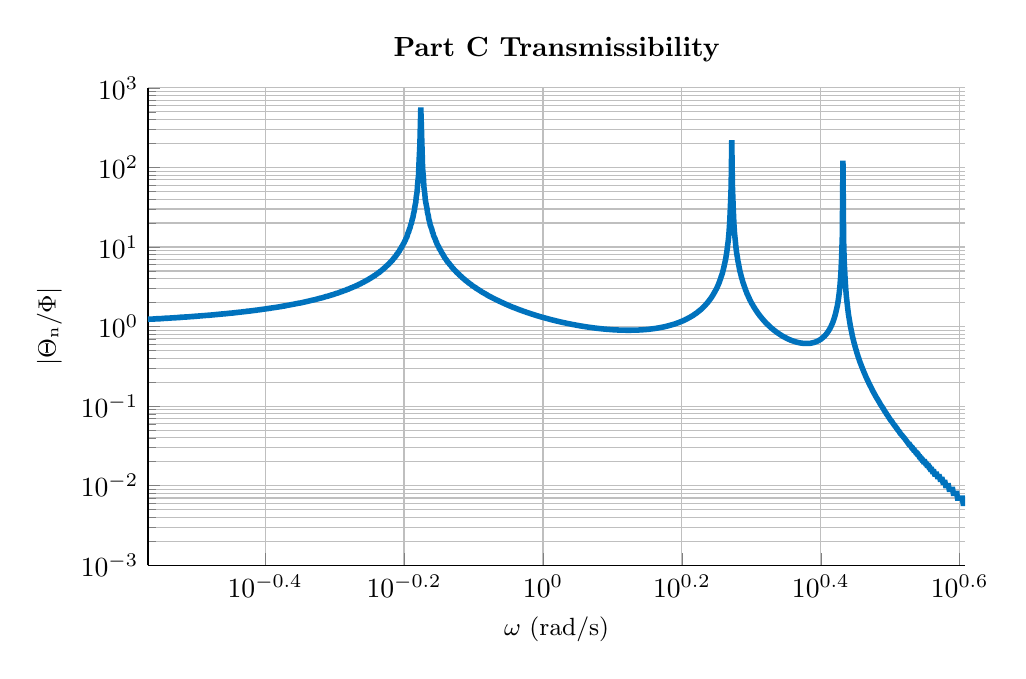 % This file was created by matlab2tikz.
%
\definecolor{mycolor1}{rgb}{0.0,0.447,0.741}%
%
\begin{tikzpicture}

\begin{axis}[%
width=0.856\textwidth,
height=0.5\textwidth,
at={(0\textwidth,0\textwidth)},
scale only axis,
xmode=log,
xmin=0.27,
xmax=4.054,
xminorticks=true,
xlabel style={font=\color{white!15!black}},
xlabel={$\omega\text{ (rad/s)}$},
ymode=log,
ymin=0.001,
ymax=1000,
yminorticks=true,
ylabel style={font=\color{white!15!black}},
ylabel={$\text{$|$}\Theta{}_\text{n}\text{/}\Phi\text{$|$}$},
axis background/.style={fill=white},
title style={font=\bfseries},
title={Part C Transmissibility},
axis x line*=bottom,
axis y line*=left,
xmajorgrids,
xminorgrids,
ymajorgrids,
yminorgrids,
ylabel style={font=\small},
xlabel style={font=\small}
]
\addplot [color=mycolor1, line width=2.0pt, forget plot]
  table[row sep=crcr]{%
0.27	1.235\\
0.271	1.236\\
0.272	1.237\\
0.272	1.239\\
0.273	1.24\\
0.273	1.241\\
0.274	1.243\\
0.275	1.244\\
0.275	1.245\\
0.276	1.247\\
0.277	1.248\\
0.277	1.249\\
0.278	1.251\\
0.279	1.252\\
0.279	1.254\\
0.28	1.255\\
0.28	1.257\\
0.281	1.258\\
0.282	1.259\\
0.282	1.261\\
0.283	1.262\\
0.284	1.264\\
0.284	1.265\\
0.285	1.267\\
0.286	1.268\\
0.286	1.27\\
0.287	1.271\\
0.288	1.273\\
0.288	1.275\\
0.289	1.276\\
0.29	1.278\\
0.29	1.279\\
0.291	1.281\\
0.292	1.282\\
0.292	1.284\\
0.293	1.286\\
0.294	1.287\\
0.294	1.289\\
0.295	1.291\\
0.296	1.292\\
0.296	1.294\\
0.297	1.296\\
0.298	1.297\\
0.298	1.299\\
0.299	1.301\\
0.3	1.303\\
0.3	1.304\\
0.301	1.306\\
0.302	1.308\\
0.303	1.31\\
0.303	1.312\\
0.304	1.313\\
0.305	1.315\\
0.305	1.317\\
0.306	1.319\\
0.307	1.321\\
0.307	1.323\\
0.308	1.325\\
0.309	1.326\\
0.31	1.328\\
0.31	1.33\\
0.311	1.332\\
0.312	1.334\\
0.312	1.336\\
0.313	1.338\\
0.314	1.34\\
0.315	1.342\\
0.315	1.344\\
0.316	1.346\\
0.317	1.348\\
0.318	1.351\\
0.318	1.353\\
0.319	1.355\\
0.32	1.357\\
0.321	1.359\\
0.321	1.361\\
0.322	1.363\\
0.323	1.366\\
0.323	1.368\\
0.324	1.37\\
0.325	1.372\\
0.326	1.375\\
0.326	1.377\\
0.327	1.379\\
0.328	1.382\\
0.329	1.384\\
0.329	1.386\\
0.33	1.389\\
0.331	1.391\\
0.332	1.393\\
0.333	1.396\\
0.333	1.398\\
0.334	1.401\\
0.335	1.403\\
0.336	1.406\\
0.336	1.408\\
0.337	1.411\\
0.338	1.413\\
0.339	1.416\\
0.339	1.419\\
0.34	1.421\\
0.341	1.424\\
0.342	1.426\\
0.343	1.429\\
0.343	1.432\\
0.344	1.435\\
0.345	1.437\\
0.346	1.44\\
0.347	1.443\\
0.347	1.446\\
0.348	1.449\\
0.349	1.451\\
0.35	1.454\\
0.351	1.457\\
0.351	1.46\\
0.352	1.463\\
0.353	1.466\\
0.354	1.469\\
0.355	1.472\\
0.355	1.475\\
0.356	1.478\\
0.357	1.481\\
0.358	1.485\\
0.359	1.488\\
0.36	1.491\\
0.36	1.494\\
0.361	1.497\\
0.362	1.501\\
0.363	1.504\\
0.364	1.507\\
0.365	1.511\\
0.365	1.514\\
0.366	1.517\\
0.367	1.521\\
0.368	1.524\\
0.369	1.528\\
0.37	1.531\\
0.371	1.535\\
0.371	1.538\\
0.372	1.542\\
0.373	1.546\\
0.374	1.549\\
0.375	1.553\\
0.376	1.557\\
0.377	1.561\\
0.377	1.565\\
0.378	1.568\\
0.379	1.572\\
0.38	1.576\\
0.381	1.58\\
0.382	1.584\\
0.383	1.588\\
0.384	1.592\\
0.384	1.596\\
0.385	1.601\\
0.386	1.605\\
0.387	1.609\\
0.388	1.613\\
0.389	1.618\\
0.39	1.622\\
0.391	1.626\\
0.392	1.631\\
0.392	1.635\\
0.393	1.64\\
0.394	1.644\\
0.395	1.649\\
0.396	1.654\\
0.397	1.658\\
0.398	1.663\\
0.399	1.668\\
0.4	1.673\\
0.401	1.678\\
0.402	1.683\\
0.403	1.688\\
0.403	1.693\\
0.404	1.698\\
0.405	1.703\\
0.406	1.708\\
0.407	1.713\\
0.408	1.718\\
0.409	1.724\\
0.41	1.729\\
0.411	1.735\\
0.412	1.74\\
0.413	1.746\\
0.414	1.751\\
0.415	1.757\\
0.416	1.763\\
0.417	1.769\\
0.418	1.775\\
0.419	1.78\\
0.42	1.786\\
0.421	1.793\\
0.422	1.799\\
0.423	1.805\\
0.423	1.811\\
0.424	1.817\\
0.425	1.824\\
0.426	1.83\\
0.427	1.837\\
0.428	1.843\\
0.429	1.85\\
0.43	1.857\\
0.431	1.864\\
0.432	1.871\\
0.433	1.878\\
0.434	1.885\\
0.435	1.892\\
0.436	1.899\\
0.437	1.906\\
0.438	1.914\\
0.439	1.921\\
0.44	1.929\\
0.441	1.937\\
0.442	1.944\\
0.443	1.952\\
0.444	1.96\\
0.445	1.968\\
0.447	1.976\\
0.448	1.985\\
0.449	1.993\\
0.45	2.001\\
0.451	2.01\\
0.452	2.019\\
0.453	2.027\\
0.454	2.036\\
0.455	2.045\\
0.456	2.054\\
0.457	2.064\\
0.458	2.073\\
0.459	2.082\\
0.46	2.092\\
0.461	2.102\\
0.462	2.112\\
0.463	2.122\\
0.464	2.132\\
0.465	2.142\\
0.466	2.152\\
0.468	2.163\\
0.469	2.174\\
0.47	2.184\\
0.471	2.195\\
0.472	2.206\\
0.473	2.218\\
0.474	2.229\\
0.475	2.241\\
0.476	2.252\\
0.477	2.264\\
0.478	2.276\\
0.48	2.289\\
0.481	2.301\\
0.482	2.314\\
0.483	2.327\\
0.484	2.34\\
0.485	2.353\\
0.486	2.366\\
0.487	2.38\\
0.488	2.394\\
0.49	2.408\\
0.491	2.422\\
0.492	2.436\\
0.493	2.451\\
0.494	2.466\\
0.495	2.481\\
0.496	2.497\\
0.498	2.512\\
0.499	2.528\\
0.5	2.545\\
0.501	2.561\\
0.502	2.578\\
0.503	2.595\\
0.504	2.612\\
0.506	2.63\\
0.507	2.648\\
0.508	2.666\\
0.509	2.684\\
0.51	2.703\\
0.511	2.722\\
0.513	2.742\\
0.514	2.762\\
0.515	2.782\\
0.516	2.803\\
0.517	2.824\\
0.519	2.845\\
0.52	2.867\\
0.521	2.889\\
0.522	2.912\\
0.523	2.935\\
0.525	2.959\\
0.526	2.983\\
0.527	3.007\\
0.528	3.032\\
0.529	3.058\\
0.531	3.084\\
0.532	3.11\\
0.533	3.137\\
0.534	3.165\\
0.536	3.193\\
0.537	3.222\\
0.538	3.252\\
0.539	3.282\\
0.541	3.313\\
0.542	3.344\\
0.543	3.377\\
0.544	3.41\\
0.546	3.443\\
0.547	3.478\\
0.548	3.513\\
0.549	3.55\\
0.551	3.587\\
0.552	3.625\\
0.553	3.664\\
0.554	3.704\\
0.556	3.745\\
0.557	3.787\\
0.558	3.83\\
0.56	3.874\\
0.561	3.92\\
0.562	3.967\\
0.563	4.015\\
0.565	4.064\\
0.566	4.115\\
0.567	4.167\\
0.569	4.221\\
0.57	4.276\\
0.571	4.333\\
0.573	4.392\\
0.574	4.453\\
0.575	4.515\\
0.577	4.58\\
0.578	4.646\\
0.579	4.715\\
0.581	4.786\\
0.582	4.859\\
0.583	4.935\\
0.585	5.014\\
0.586	5.096\\
0.587	5.18\\
0.589	5.268\\
0.59	5.358\\
0.591	5.453\\
0.593	5.551\\
0.594	5.653\\
0.595	5.759\\
0.597	5.87\\
0.598	5.985\\
0.6	6.105\\
0.601	6.231\\
0.602	6.362\\
0.604	6.499\\
0.605	6.643\\
0.607	6.794\\
0.608	6.952\\
0.609	7.119\\
0.611	7.294\\
0.612	7.479\\
0.614	7.673\\
0.615	7.879\\
0.616	8.097\\
0.618	8.328\\
0.619	8.573\\
0.621	8.834\\
0.622	9.112\\
0.623	9.41\\
0.625	9.728\\
0.626	10.069\\
0.628	10.437\\
0.629	10.833\\
0.631	11.262\\
0.632	11.728\\
0.634	12.236\\
0.635	12.791\\
0.637	13.401\\
0.638	14.074\\
0.639	14.821\\
0.641	15.654\\
0.642	16.588\\
0.644	17.644\\
0.645	18.848\\
0.647	20.232\\
0.648	21.84\\
0.65	23.732\\
0.651	25.988\\
0.653	28.728\\
0.654	32.122\\
0.656	36.44\\
0.657	42.114\\
0.659	49.902\\
0.66	61.253\\
0.662	79.322\\
0.663	112.499\\
0.665	192.462\\
0.667	567.127\\
0.668	363.286\\
0.67	156.888\\
0.671	98.779\\
0.673	71.91\\
0.674	56.474\\
0.676	46.464\\
0.677	39.45\\
0.679	34.262\\
0.681	30.27\\
0.682	27.104\\
0.684	24.531\\
0.685	22.399\\
0.687	20.604\\
0.688	19.072\\
0.69	17.748\\
0.692	16.594\\
0.693	15.578\\
0.695	14.678\\
0.696	13.874\\
0.698	13.151\\
0.7	12.499\\
0.701	11.907\\
0.703	11.367\\
0.704	10.873\\
0.706	10.42\\
0.708	10.001\\
0.709	9.614\\
0.711	9.255\\
0.713	8.921\\
0.714	8.61\\
0.716	8.319\\
0.718	8.046\\
0.719	7.791\\
0.721	7.55\\
0.722	7.323\\
0.724	7.11\\
0.726	6.907\\
0.727	6.716\\
0.729	6.534\\
0.731	6.362\\
0.733	6.198\\
0.734	6.043\\
0.736	5.894\\
0.738	5.752\\
0.739	5.617\\
0.741	5.488\\
0.743	5.364\\
0.744	5.245\\
0.746	5.132\\
0.748	5.023\\
0.75	4.918\\
0.751	4.817\\
0.753	4.721\\
0.755	4.628\\
0.757	4.538\\
0.758	4.451\\
0.76	4.368\\
0.762	4.288\\
0.764	4.21\\
0.765	4.135\\
0.767	4.062\\
0.769	3.992\\
0.771	3.924\\
0.772	3.859\\
0.774	3.795\\
0.776	3.733\\
0.778	3.673\\
0.78	3.615\\
0.781	3.559\\
0.783	3.504\\
0.785	3.451\\
0.787	3.4\\
0.789	3.349\\
0.79	3.301\\
0.792	3.253\\
0.794	3.207\\
0.796	3.162\\
0.798	3.118\\
0.8	3.076\\
0.801	3.034\\
0.803	2.994\\
0.805	2.954\\
0.807	2.916\\
0.809	2.878\\
0.811	2.842\\
0.813	2.806\\
0.814	2.771\\
0.816	2.737\\
0.818	2.703\\
0.82	2.671\\
0.822	2.639\\
0.824	2.608\\
0.826	2.578\\
0.828	2.548\\
0.83	2.519\\
0.831	2.49\\
0.833	2.462\\
0.835	2.435\\
0.837	2.408\\
0.839	2.382\\
0.841	2.357\\
0.843	2.332\\
0.845	2.307\\
0.847	2.283\\
0.849	2.259\\
0.851	2.236\\
0.853	2.214\\
0.855	2.191\\
0.857	2.169\\
0.859	2.148\\
0.861	2.127\\
0.863	2.107\\
0.865	2.086\\
0.867	2.066\\
0.869	2.047\\
0.871	2.028\\
0.873	2.009\\
0.875	1.991\\
0.877	1.973\\
0.879	1.955\\
0.881	1.937\\
0.883	1.92\\
0.885	1.903\\
0.887	1.887\\
0.889	1.87\\
0.891	1.854\\
0.893	1.839\\
0.895	1.823\\
0.897	1.808\\
0.899	1.793\\
0.901	1.778\\
0.903	1.764\\
0.905	1.749\\
0.907	1.735\\
0.91	1.722\\
0.912	1.708\\
0.914	1.695\\
0.916	1.682\\
0.918	1.669\\
0.92	1.656\\
0.922	1.643\\
0.924	1.631\\
0.926	1.619\\
0.929	1.607\\
0.931	1.595\\
0.933	1.583\\
0.935	1.572\\
0.937	1.561\\
0.939	1.55\\
0.942	1.539\\
0.944	1.528\\
0.946	1.517\\
0.948	1.507\\
0.95	1.497\\
0.952	1.487\\
0.955	1.477\\
0.957	1.467\\
0.959	1.457\\
0.961	1.447\\
0.963	1.438\\
0.966	1.429\\
0.968	1.42\\
0.97	1.411\\
0.972	1.402\\
0.975	1.393\\
0.977	1.384\\
0.979	1.376\\
0.981	1.367\\
0.984	1.359\\
0.986	1.351\\
0.988	1.343\\
0.99	1.335\\
0.993	1.327\\
0.995	1.319\\
0.997	1.312\\
1.0	1.304\\
1.002	1.297\\
1.004	1.289\\
1.007	1.282\\
1.009	1.275\\
1.011	1.268\\
1.014	1.261\\
1.016	1.254\\
1.018	1.247\\
1.021	1.241\\
1.023	1.234\\
1.025	1.228\\
1.028	1.221\\
1.03	1.215\\
1.032	1.209\\
1.035	1.203\\
1.037	1.197\\
1.04	1.191\\
1.042	1.185\\
1.044	1.179\\
1.047	1.173\\
1.049	1.168\\
1.052	1.162\\
1.054	1.157\\
1.056	1.151\\
1.059	1.146\\
1.061	1.141\\
1.064	1.135\\
1.066	1.13\\
1.069	1.125\\
1.071	1.12\\
1.074	1.115\\
1.076	1.111\\
1.079	1.106\\
1.081	1.101\\
1.084	1.096\\
1.086	1.092\\
1.089	1.087\\
1.091	1.083\\
1.094	1.079\\
1.096	1.074\\
1.099	1.07\\
1.101	1.066\\
1.104	1.062\\
1.106	1.058\\
1.109	1.054\\
1.111	1.05\\
1.114	1.046\\
1.116	1.042\\
1.119	1.038\\
1.122	1.034\\
1.124	1.031\\
1.127	1.027\\
1.129	1.023\\
1.132	1.02\\
1.135	1.016\\
1.137	1.013\\
1.14	1.01\\
1.142	1.006\\
1.145	1.003\\
1.148	1.0\\
1.15	0.997\\
1.153	0.994\\
1.156	0.991\\
1.158	0.988\\
1.161	0.985\\
1.164	0.982\\
1.166	0.979\\
1.169	0.976\\
1.172	0.974\\
1.174	0.971\\
1.177	0.968\\
1.18	0.966\\
1.183	0.963\\
1.185	0.961\\
1.188	0.958\\
1.191	0.956\\
1.194	0.954\\
1.196	0.951\\
1.199	0.949\\
1.202	0.947\\
1.205	0.945\\
1.207	0.943\\
1.21	0.941\\
1.213	0.939\\
1.216	0.937\\
1.219	0.935\\
1.221	0.933\\
1.224	0.931\\
1.227	0.93\\
1.23	0.928\\
1.233	0.926\\
1.235	0.925\\
1.238	0.923\\
1.241	0.921\\
1.244	0.92\\
1.247	0.919\\
1.25	0.917\\
1.253	0.916\\
1.256	0.915\\
1.258	0.913\\
1.261	0.912\\
1.264	0.911\\
1.267	0.91\\
1.27	0.909\\
1.273	0.908\\
1.276	0.907\\
1.279	0.906\\
1.282	0.905\\
1.285	0.905\\
1.288	0.904\\
1.291	0.903\\
1.294	0.902\\
1.297	0.902\\
1.3	0.901\\
1.303	0.901\\
1.306	0.9\\
1.309	0.9\\
1.312	0.9\\
1.315	0.899\\
1.318	0.899\\
1.321	0.899\\
1.324	0.899\\
1.327	0.899\\
1.33	0.899\\
1.333	0.899\\
1.336	0.899\\
1.339	0.899\\
1.342	0.9\\
1.345	0.9\\
1.348	0.9\\
1.352	0.901\\
1.355	0.901\\
1.358	0.902\\
1.361	0.902\\
1.364	0.903\\
1.367	0.904\\
1.37	0.904\\
1.374	0.905\\
1.377	0.906\\
1.38	0.907\\
1.383	0.908\\
1.386	0.909\\
1.389	0.91\\
1.393	0.912\\
1.396	0.913\\
1.399	0.914\\
1.402	0.916\\
1.406	0.917\\
1.409	0.919\\
1.412	0.921\\
1.415	0.923\\
1.419	0.924\\
1.422	0.926\\
1.425	0.928\\
1.428	0.931\\
1.432	0.933\\
1.435	0.935\\
1.438	0.938\\
1.442	0.94\\
1.445	0.943\\
1.448	0.945\\
1.452	0.948\\
1.455	0.951\\
1.458	0.954\\
1.462	0.957\\
1.465	0.96\\
1.468	0.964\\
1.472	0.967\\
1.475	0.971\\
1.479	0.975\\
1.482	0.978\\
1.485	0.982\\
1.489	0.986\\
1.492	0.991\\
1.496	0.995\\
1.499	1.0\\
1.503	1.004\\
1.506	1.009\\
1.509	1.014\\
1.513	1.019\\
1.516	1.024\\
1.52	1.03\\
1.523	1.036\\
1.527	1.041\\
1.53	1.047\\
1.534	1.054\\
1.538	1.06\\
1.541	1.067\\
1.545	1.073\\
1.548	1.08\\
1.552	1.088\\
1.555	1.095\\
1.559	1.103\\
1.563	1.111\\
1.566	1.119\\
1.57	1.128\\
1.573	1.137\\
1.577	1.146\\
1.581	1.155\\
1.584	1.165\\
1.588	1.175\\
1.592	1.186\\
1.595	1.196\\
1.599	1.208\\
1.603	1.219\\
1.606	1.231\\
1.61	1.244\\
1.614	1.256\\
1.617	1.27\\
1.621	1.284\\
1.625	1.298\\
1.629	1.313\\
1.632	1.328\\
1.636	1.344\\
1.64	1.361\\
1.644	1.378\\
1.648	1.396\\
1.651	1.415\\
1.655	1.435\\
1.659	1.455\\
1.663	1.476\\
1.667	1.499\\
1.67	1.522\\
1.674	1.546\\
1.678	1.571\\
1.682	1.598\\
1.686	1.626\\
1.69	1.655\\
1.694	1.685\\
1.698	1.717\\
1.701	1.751\\
1.705	1.786\\
1.709	1.824\\
1.713	1.863\\
1.717	1.905\\
1.721	1.949\\
1.725	1.995\\
1.729	2.045\\
1.733	2.097\\
1.737	2.153\\
1.741	2.213\\
1.745	2.277\\
1.749	2.345\\
1.753	2.418\\
1.757	2.497\\
1.761	2.582\\
1.765	2.674\\
1.769	2.773\\
1.773	2.882\\
1.778	3.0\\
1.782	3.13\\
1.786	3.273\\
1.79	3.431\\
1.794	3.607\\
1.798	3.804\\
1.802	4.026\\
1.806	4.277\\
1.811	4.564\\
1.815	4.895\\
1.819	5.282\\
1.823	5.74\\
1.827	6.288\\
1.832	6.959\\
1.836	7.797\\
1.84	8.873\\
1.844	10.307\\
1.849	12.31\\
1.853	15.305\\
1.857	20.263\\
1.861	30.03\\
1.866	57.713\\
1.87	220.104\\
1.874	59.651\\
1.879	30.259\\
1.883	20.142\\
1.887	15.059\\
1.892	12.007\\
1.896	9.972\\
1.9	8.519\\
1.905	7.43\\
1.909	6.584\\
1.914	5.907\\
1.918	5.354\\
1.922	4.893\\
1.927	4.503\\
1.931	4.17\\
1.936	3.881\\
1.94	3.628\\
1.945	3.406\\
1.949	3.208\\
1.954	3.031\\
1.958	2.872\\
1.963	2.729\\
1.967	2.599\\
1.972	2.48\\
1.976	2.371\\
1.981	2.271\\
1.985	2.179\\
1.99	2.094\\
1.994	2.015\\
1.999	1.941\\
2.004	1.873\\
2.008	1.809\\
2.013	1.749\\
2.018	1.693\\
2.022	1.641\\
2.027	1.591\\
2.032	1.544\\
2.036	1.5\\
2.041	1.459\\
2.046	1.419\\
2.05	1.382\\
2.055	1.347\\
2.06	1.313\\
2.065	1.281\\
2.069	1.251\\
2.074	1.222\\
2.079	1.194\\
2.084	1.168\\
2.088	1.143\\
2.093	1.118\\
2.098	1.095\\
2.103	1.073\\
2.108	1.052\\
2.113	1.032\\
2.118	1.013\\
2.122	0.994\\
2.127	0.976\\
2.132	0.959\\
2.137	0.943\\
2.142	0.927\\
2.147	0.912\\
2.152	0.897\\
2.157	0.883\\
2.162	0.87\\
2.167	0.857\\
2.172	0.844\\
2.177	0.832\\
2.182	0.821\\
2.187	0.81\\
2.192	0.799\\
2.197	0.789\\
2.202	0.779\\
2.207	0.769\\
2.212	0.76\\
2.217	0.751\\
2.222	0.743\\
2.228	0.735\\
2.233	0.727\\
2.238	0.719\\
2.243	0.712\\
2.248	0.705\\
2.253	0.698\\
2.259	0.692\\
2.264	0.686\\
2.269	0.68\\
2.274	0.674\\
2.279	0.669\\
2.285	0.664\\
2.29	0.659\\
2.295	0.655\\
2.301	0.65\\
2.306	0.646\\
2.311	0.642\\
2.316	0.639\\
2.322	0.635\\
2.327	0.632\\
2.333	0.629\\
2.338	0.626\\
2.343	0.624\\
2.349	0.622\\
2.354	0.62\\
2.36	0.618\\
2.365	0.617\\
2.37	0.615\\
2.376	0.614\\
2.381	0.614\\
2.387	0.613\\
2.392	0.613\\
2.398	0.613\\
2.403	0.613\\
2.409	0.614\\
2.415	0.615\\
2.42	0.616\\
2.426	0.617\\
2.431	0.619\\
2.437	0.621\\
2.442	0.624\\
2.448	0.627\\
2.454	0.63\\
2.459	0.634\\
2.465	0.638\\
2.471	0.643\\
2.476	0.648\\
2.482	0.654\\
2.488	0.66\\
2.494	0.667\\
2.499	0.675\\
2.505	0.683\\
2.511	0.692\\
2.517	0.702\\
2.522	0.713\\
2.528	0.725\\
2.534	0.738\\
2.54	0.752\\
2.546	0.768\\
2.552	0.785\\
2.558	0.804\\
2.563	0.824\\
2.569	0.847\\
2.575	0.873\\
2.581	0.901\\
2.587	0.933\\
2.593	0.968\\
2.599	1.008\\
2.605	1.054\\
2.611	1.105\\
2.617	1.165\\
2.623	1.234\\
2.629	1.315\\
2.635	1.412\\
2.641	1.528\\
2.647	1.67\\
2.654	1.849\\
2.66	2.08\\
2.666	2.389\\
2.672	2.823\\
2.678	3.476\\
2.684	4.569\\
2.69	6.767\\
2.697	13.436\\
2.703	121.328\\
2.709	12.369\\
2.715	6.187\\
2.722	4.079\\
2.728	3.018\\
2.734	2.38\\
2.741	1.954\\
2.747	1.65\\
2.753	1.421\\
2.76	1.244\\
2.766	1.103\\
2.772	0.987\\
2.779	0.891\\
2.785	0.81\\
2.791	0.74\\
2.798	0.681\\
2.804	0.628\\
2.811	0.582\\
2.817	0.542\\
2.824	0.505\\
2.83	0.473\\
2.837	0.443\\
2.843	0.417\\
2.85	0.393\\
2.856	0.371\\
2.863	0.35\\
2.87	0.332\\
2.876	0.315\\
2.883	0.299\\
2.89	0.284\\
2.896	0.271\\
2.903	0.258\\
2.91	0.246\\
2.916	0.235\\
2.923	0.225\\
2.93	0.215\\
2.937	0.206\\
2.943	0.198\\
2.95	0.19\\
2.957	0.182\\
2.964	0.175\\
2.971	0.168\\
2.977	0.162\\
2.984	0.155\\
2.991	0.15\\
2.998	0.144\\
3.005	0.139\\
3.012	0.134\\
3.019	0.129\\
3.026	0.125\\
3.033	0.121\\
3.04	0.117\\
3.047	0.113\\
3.054	0.109\\
3.061	0.105\\
3.068	0.102\\
3.075	0.099\\
3.082	0.096\\
3.089	0.093\\
3.096	0.09\\
3.103	0.087\\
3.111	0.084\\
3.118	0.082\\
3.125	0.079\\
3.132	0.077\\
3.139	0.075\\
3.147	0.072\\
3.154	0.07\\
3.161	0.068\\
3.168	0.066\\
3.176	0.065\\
3.183	0.063\\
3.19	0.061\\
3.198	0.059\\
3.205	0.058\\
3.212	0.056\\
3.22	0.055\\
3.227	0.053\\
3.235	0.052\\
3.242	0.05\\
3.25	0.049\\
3.257	0.048\\
3.265	0.046\\
3.272	0.045\\
3.28	0.044\\
3.287	0.043\\
3.295	0.042\\
3.302	0.041\\
3.31	0.04\\
3.318	0.039\\
3.325	0.038\\
3.333	0.037\\
3.341	0.036\\
3.348	0.035\\
3.356	0.034\\
3.364	0.033\\
3.372	0.033\\
3.379	0.032\\
3.387	0.031\\
3.395	0.03\\
3.403	0.03\\
3.411	0.029\\
3.418	0.028\\
3.426	0.028\\
3.434	0.027\\
3.442	0.026\\
3.45	0.026\\
3.458	0.025\\
3.466	0.025\\
3.474	0.024\\
3.482	0.023\\
3.49	0.023\\
3.498	0.022\\
3.506	0.022\\
3.514	0.021\\
3.522	0.021\\
3.53	0.02\\
3.539	0.02\\
3.547	0.02\\
3.555	0.019\\
3.563	0.019\\
3.571	0.018\\
3.58	0.018\\
3.588	0.018\\
3.596	0.017\\
3.604	0.017\\
3.613	0.016\\
3.621	0.016\\
3.629	0.016\\
3.638	0.015\\
3.646	0.015\\
3.655	0.015\\
3.663	0.014\\
3.671	0.014\\
3.68	0.014\\
3.688	0.014\\
3.697	0.013\\
3.705	0.013\\
3.714	0.013\\
3.722	0.013\\
3.731	0.012\\
3.74	0.012\\
3.748	0.012\\
3.757	0.012\\
3.766	0.011\\
3.774	0.011\\
3.783	0.011\\
3.792	0.011\\
3.8	0.01\\
3.809	0.01\\
3.818	0.01\\
3.827	0.01\\
3.836	0.01\\
3.844	0.009\\
3.853	0.009\\
3.862	0.009\\
3.871	0.009\\
3.88	0.009\\
3.889	0.009\\
3.898	0.008\\
3.907	0.008\\
3.916	0.008\\
3.925	0.008\\
3.934	0.008\\
3.943	0.008\\
3.952	0.007\\
3.961	0.007\\
3.97	0.007\\
3.98	0.007\\
3.989	0.007\\
3.998	0.007\\
4.007	0.007\\
4.016	0.007\\
4.026	0.006\\
4.035	0.006\\
4.044	0.006\\
4.054	0.006\\
};
\end{axis}
\end{tikzpicture}%